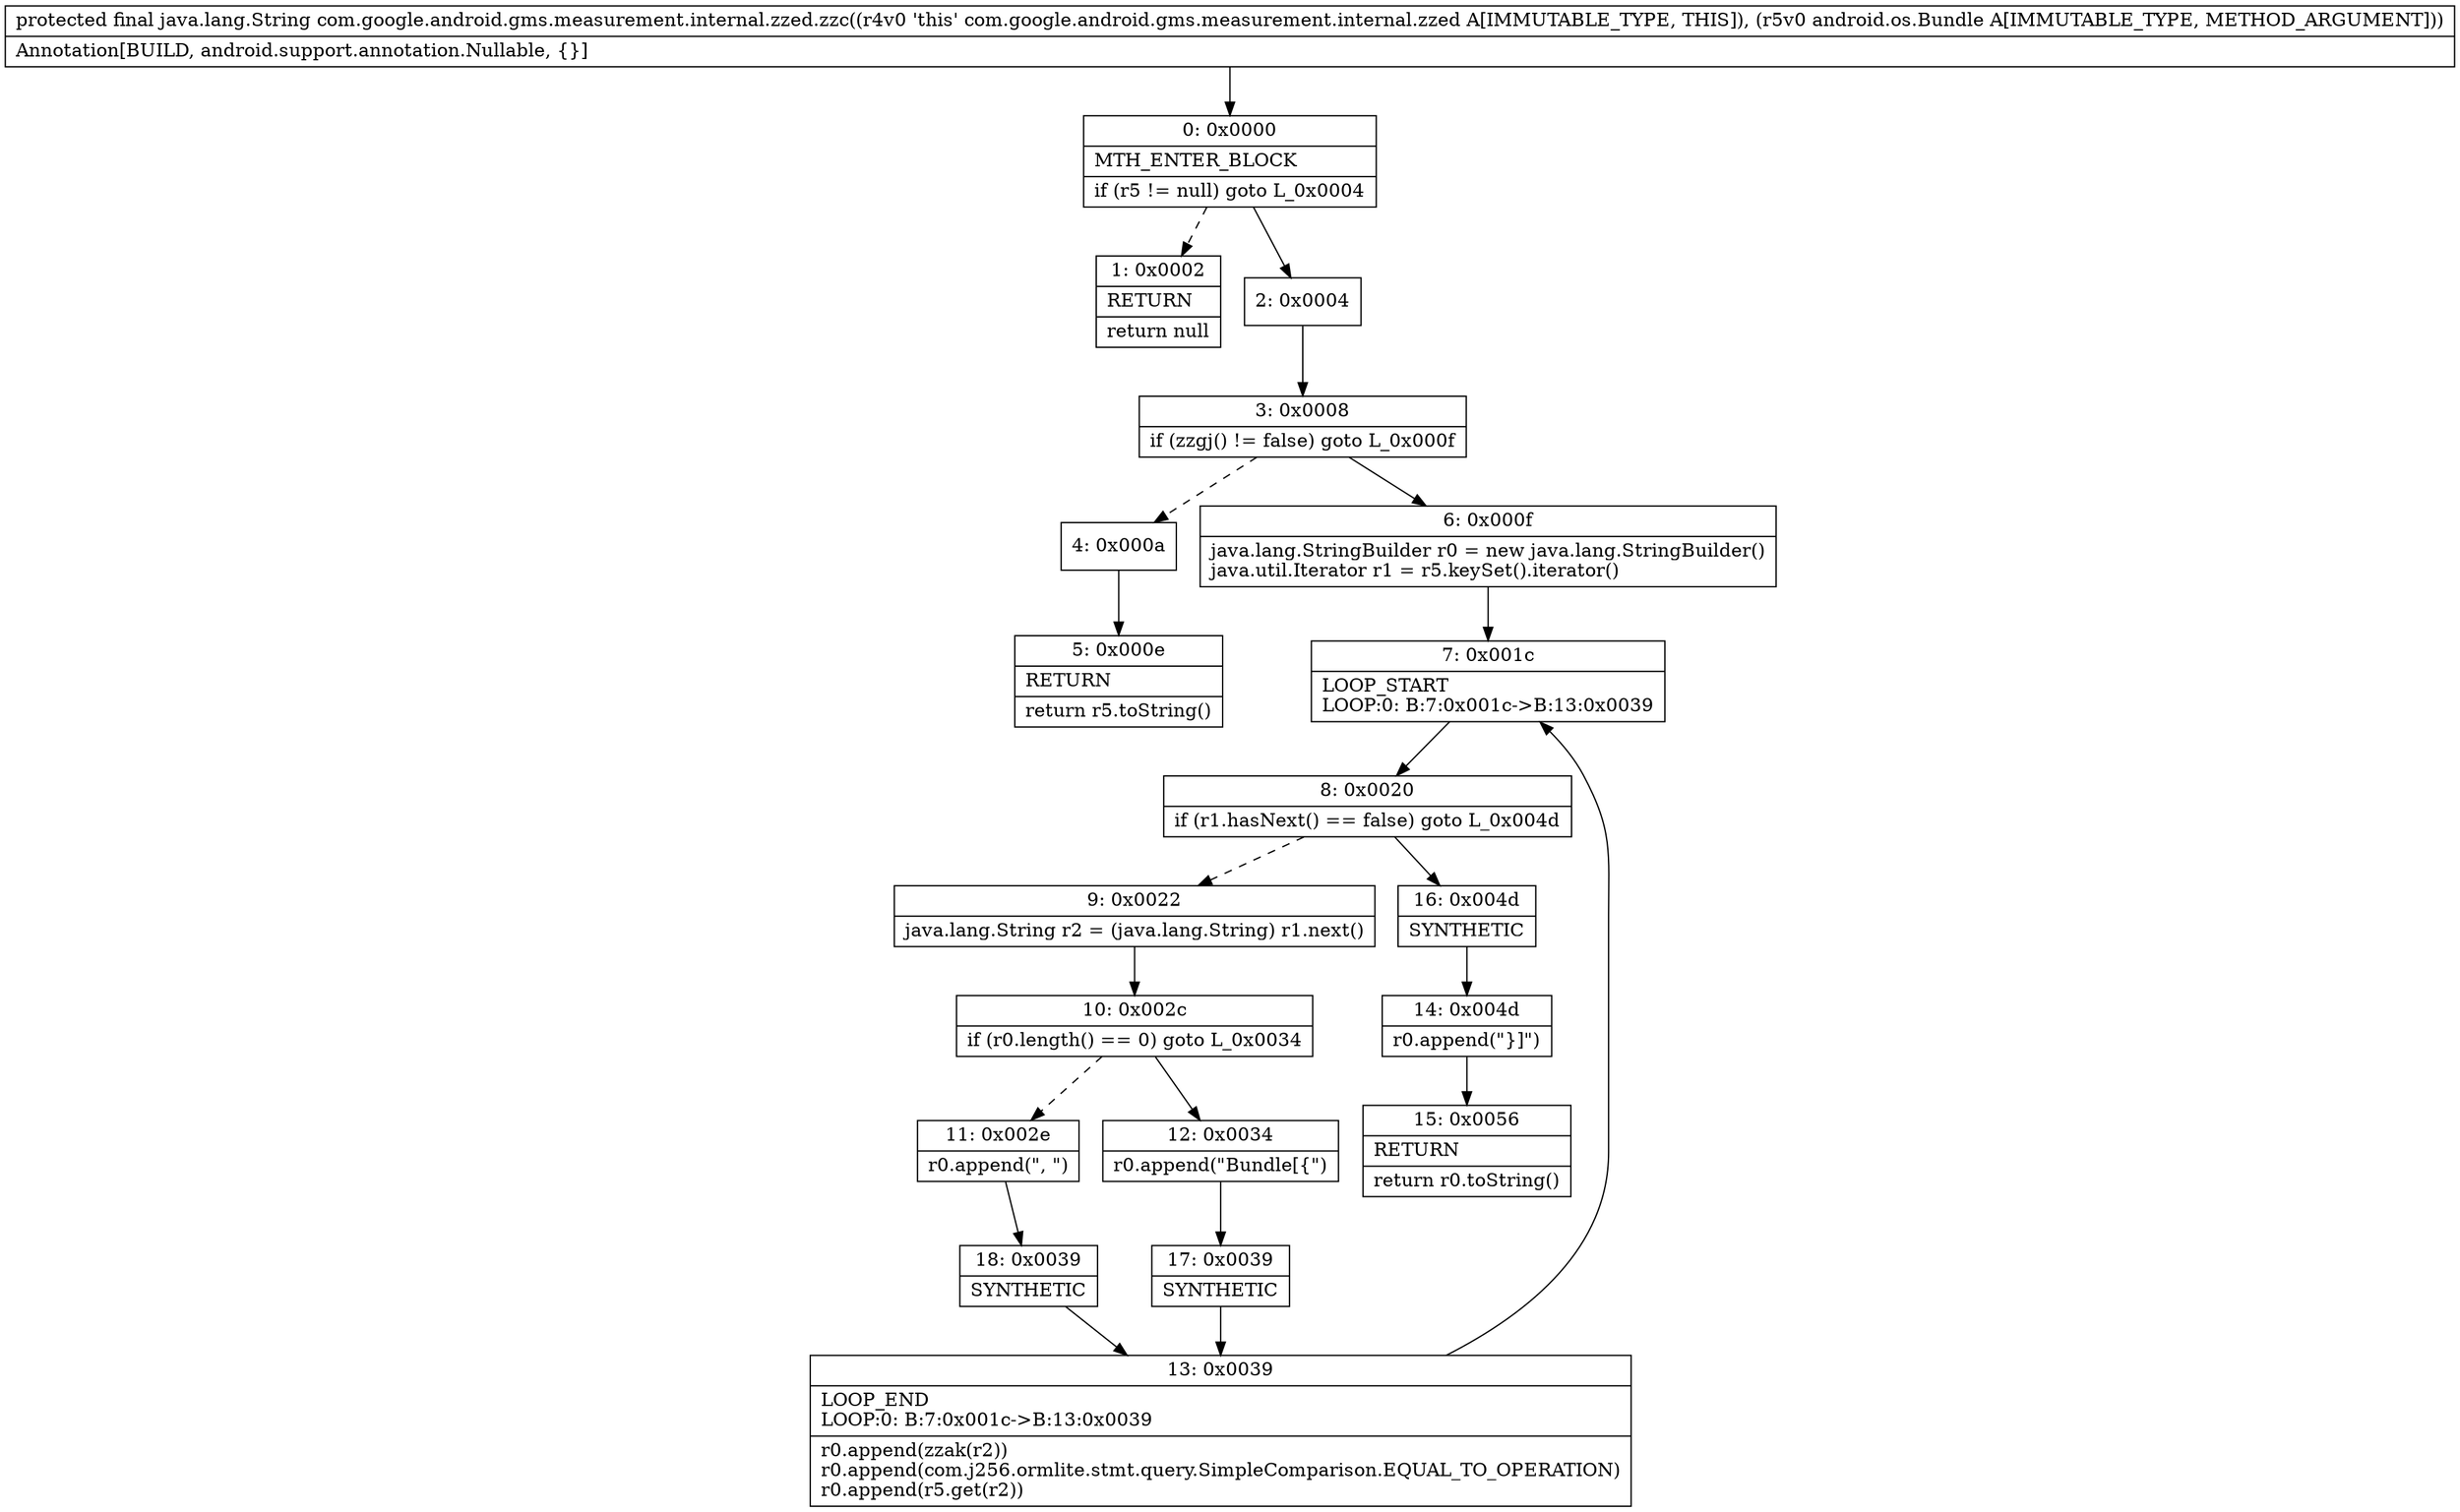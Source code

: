digraph "CFG forcom.google.android.gms.measurement.internal.zzed.zzc(Landroid\/os\/Bundle;)Ljava\/lang\/String;" {
Node_0 [shape=record,label="{0\:\ 0x0000|MTH_ENTER_BLOCK\l|if (r5 != null) goto L_0x0004\l}"];
Node_1 [shape=record,label="{1\:\ 0x0002|RETURN\l|return null\l}"];
Node_2 [shape=record,label="{2\:\ 0x0004}"];
Node_3 [shape=record,label="{3\:\ 0x0008|if (zzgj() != false) goto L_0x000f\l}"];
Node_4 [shape=record,label="{4\:\ 0x000a}"];
Node_5 [shape=record,label="{5\:\ 0x000e|RETURN\l|return r5.toString()\l}"];
Node_6 [shape=record,label="{6\:\ 0x000f|java.lang.StringBuilder r0 = new java.lang.StringBuilder()\ljava.util.Iterator r1 = r5.keySet().iterator()\l}"];
Node_7 [shape=record,label="{7\:\ 0x001c|LOOP_START\lLOOP:0: B:7:0x001c\-\>B:13:0x0039\l}"];
Node_8 [shape=record,label="{8\:\ 0x0020|if (r1.hasNext() == false) goto L_0x004d\l}"];
Node_9 [shape=record,label="{9\:\ 0x0022|java.lang.String r2 = (java.lang.String) r1.next()\l}"];
Node_10 [shape=record,label="{10\:\ 0x002c|if (r0.length() == 0) goto L_0x0034\l}"];
Node_11 [shape=record,label="{11\:\ 0x002e|r0.append(\", \")\l}"];
Node_12 [shape=record,label="{12\:\ 0x0034|r0.append(\"Bundle[\{\")\l}"];
Node_13 [shape=record,label="{13\:\ 0x0039|LOOP_END\lLOOP:0: B:7:0x001c\-\>B:13:0x0039\l|r0.append(zzak(r2))\lr0.append(com.j256.ormlite.stmt.query.SimpleComparison.EQUAL_TO_OPERATION)\lr0.append(r5.get(r2))\l}"];
Node_14 [shape=record,label="{14\:\ 0x004d|r0.append(\"\}]\")\l}"];
Node_15 [shape=record,label="{15\:\ 0x0056|RETURN\l|return r0.toString()\l}"];
Node_16 [shape=record,label="{16\:\ 0x004d|SYNTHETIC\l}"];
Node_17 [shape=record,label="{17\:\ 0x0039|SYNTHETIC\l}"];
Node_18 [shape=record,label="{18\:\ 0x0039|SYNTHETIC\l}"];
MethodNode[shape=record,label="{protected final java.lang.String com.google.android.gms.measurement.internal.zzed.zzc((r4v0 'this' com.google.android.gms.measurement.internal.zzed A[IMMUTABLE_TYPE, THIS]), (r5v0 android.os.Bundle A[IMMUTABLE_TYPE, METHOD_ARGUMENT]))  | Annotation[BUILD, android.support.annotation.Nullable, \{\}]\l}"];
MethodNode -> Node_0;
Node_0 -> Node_1[style=dashed];
Node_0 -> Node_2;
Node_2 -> Node_3;
Node_3 -> Node_4[style=dashed];
Node_3 -> Node_6;
Node_4 -> Node_5;
Node_6 -> Node_7;
Node_7 -> Node_8;
Node_8 -> Node_9[style=dashed];
Node_8 -> Node_16;
Node_9 -> Node_10;
Node_10 -> Node_11[style=dashed];
Node_10 -> Node_12;
Node_11 -> Node_18;
Node_12 -> Node_17;
Node_13 -> Node_7;
Node_14 -> Node_15;
Node_16 -> Node_14;
Node_17 -> Node_13;
Node_18 -> Node_13;
}


